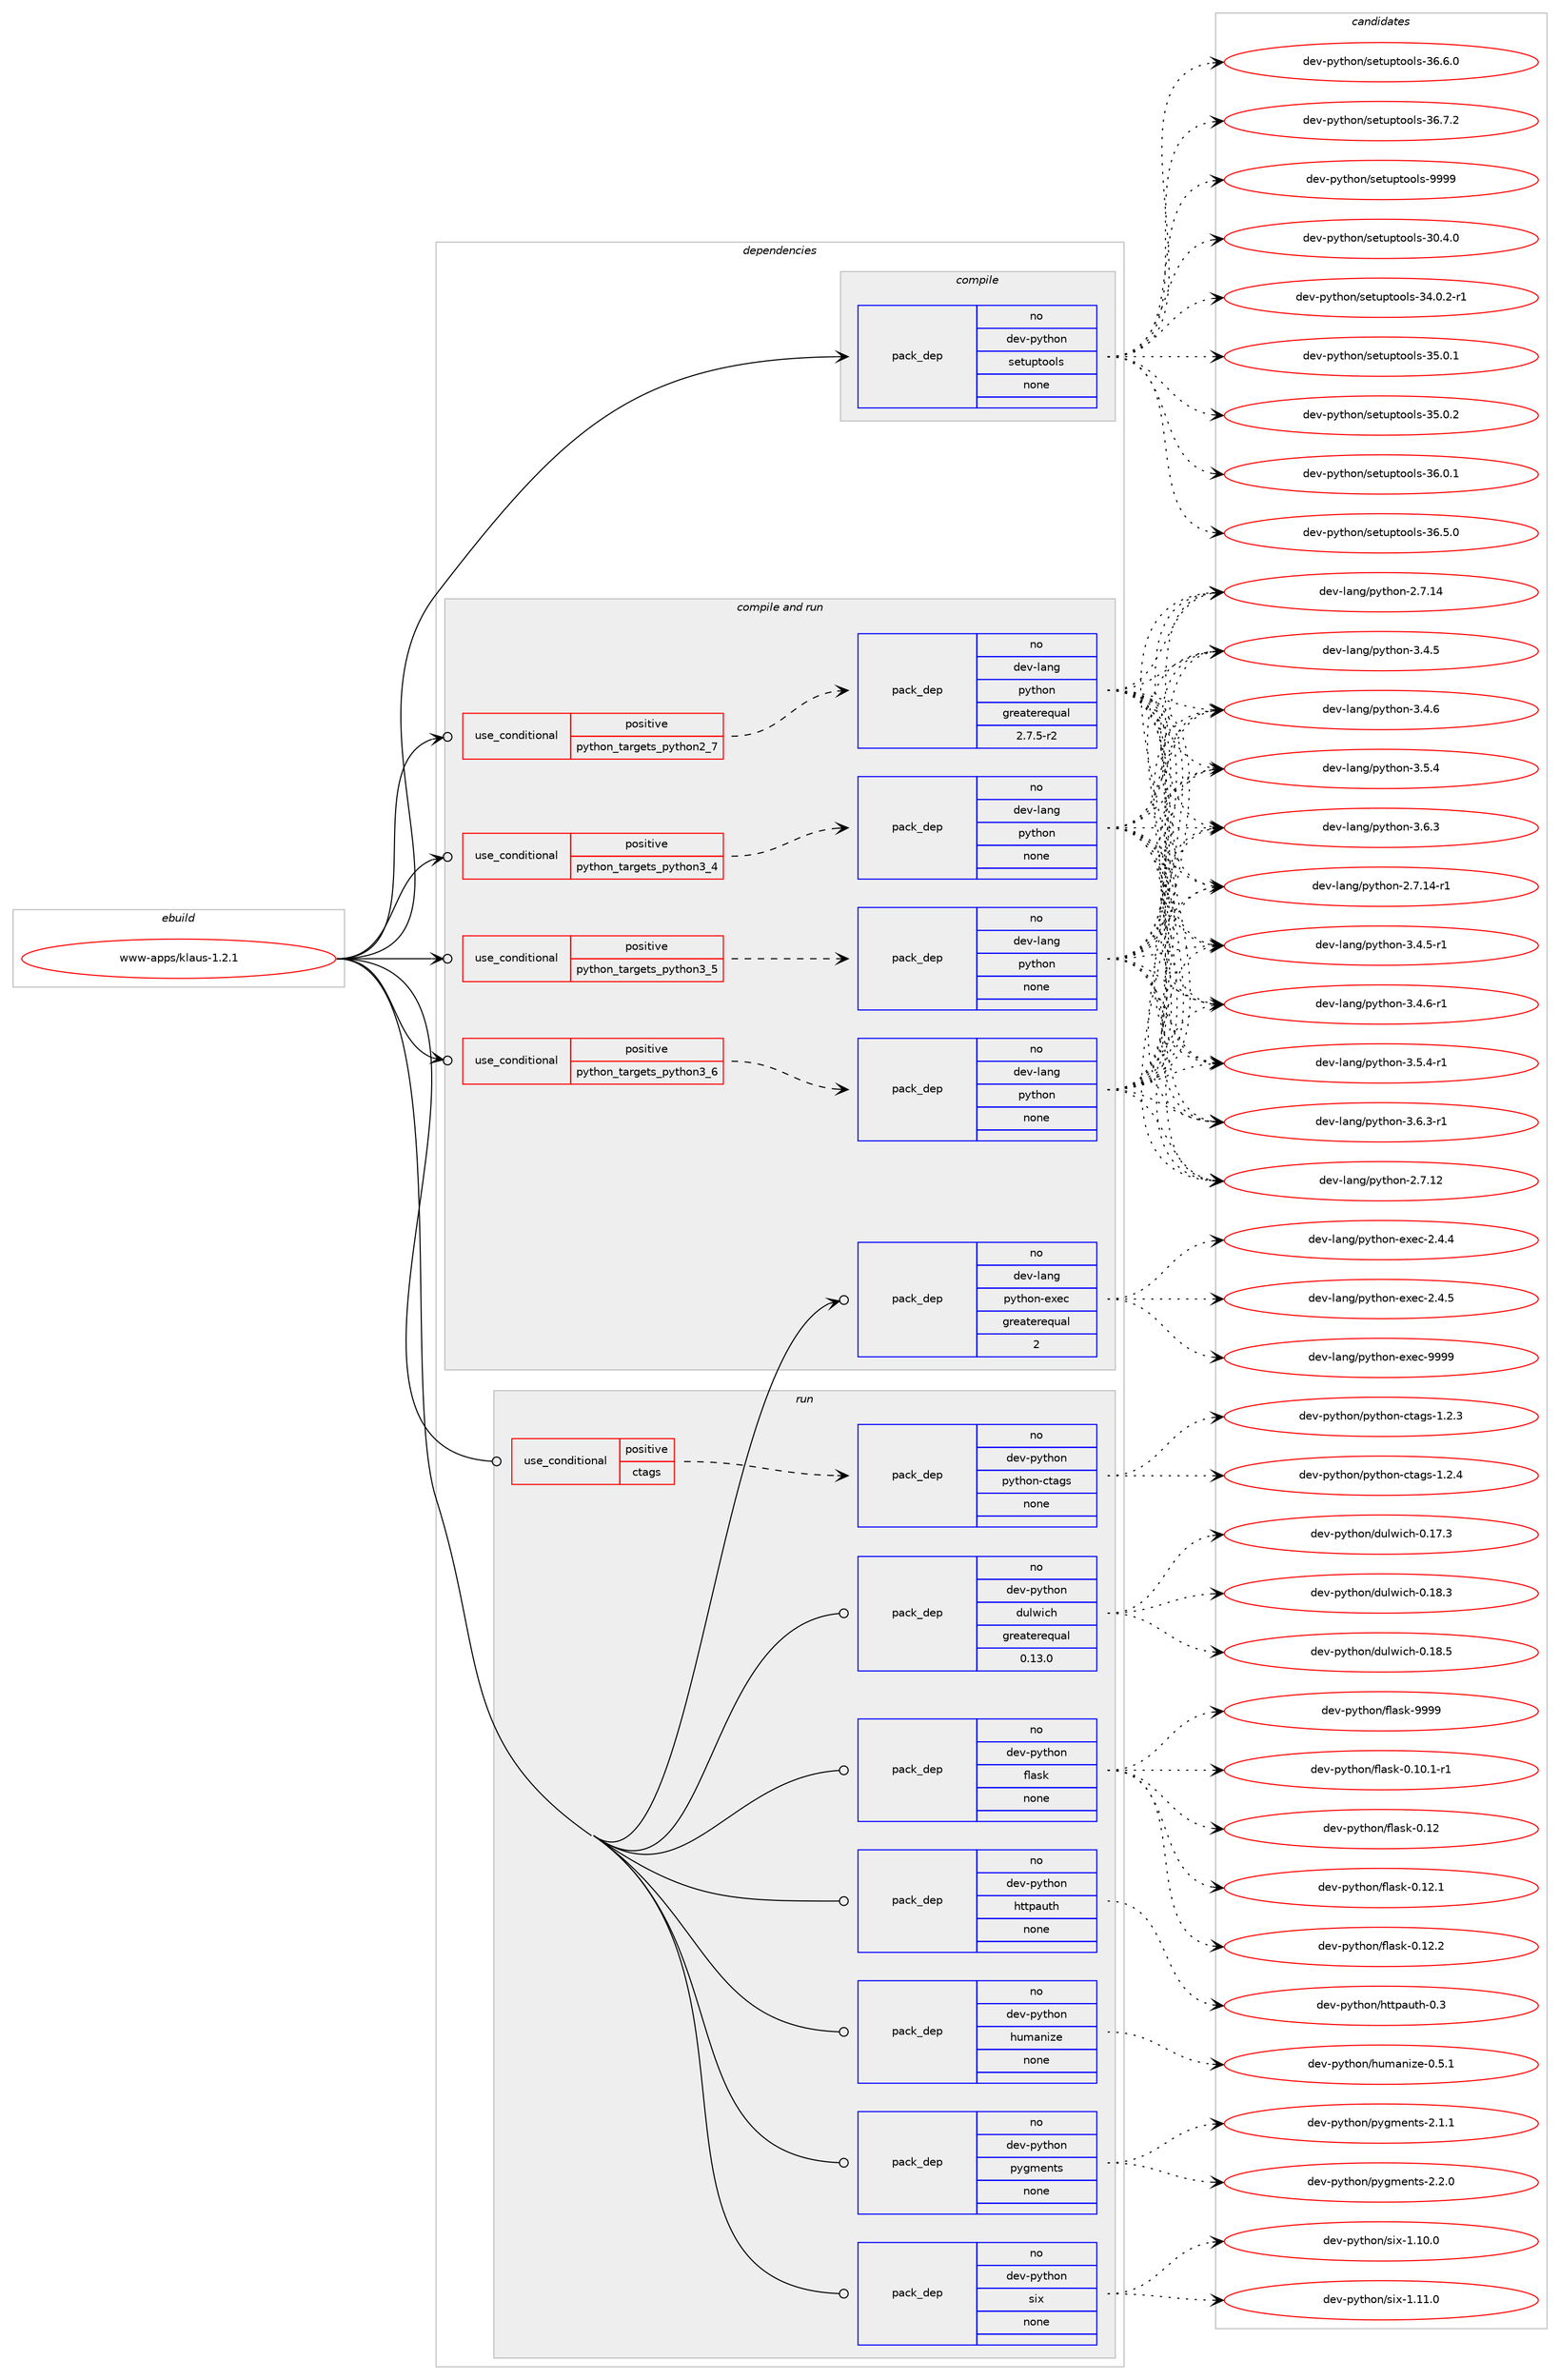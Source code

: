 digraph prolog {

# *************
# Graph options
# *************

newrank=true;
concentrate=true;
compound=true;
graph [rankdir=LR,fontname=Helvetica,fontsize=10,ranksep=1.5];#, ranksep=2.5, nodesep=0.2];
edge  [arrowhead=vee];
node  [fontname=Helvetica,fontsize=10];

# **********
# The ebuild
# **********

subgraph cluster_leftcol {
color=gray;
rank=same;
label=<<i>ebuild</i>>;
id [label="www-apps/klaus-1.2.1", color=red, width=4, href="../www-apps/klaus-1.2.1.svg"];
}

# ****************
# The dependencies
# ****************

subgraph cluster_midcol {
color=gray;
label=<<i>dependencies</i>>;
subgraph cluster_compile {
fillcolor="#eeeeee";
style=filled;
label=<<i>compile</i>>;
subgraph pack3859 {
dependency4234 [label=<<TABLE BORDER="0" CELLBORDER="1" CELLSPACING="0" CELLPADDING="4" WIDTH="220"><TR><TD ROWSPAN="6" CELLPADDING="30">pack_dep</TD></TR><TR><TD WIDTH="110">no</TD></TR><TR><TD>dev-python</TD></TR><TR><TD>setuptools</TD></TR><TR><TD>none</TD></TR><TR><TD></TD></TR></TABLE>>, shape=none, color=blue];
}
id:e -> dependency4234:w [weight=20,style="solid",arrowhead="vee"];
}
subgraph cluster_compileandrun {
fillcolor="#eeeeee";
style=filled;
label=<<i>compile and run</i>>;
subgraph cond327 {
dependency4235 [label=<<TABLE BORDER="0" CELLBORDER="1" CELLSPACING="0" CELLPADDING="4"><TR><TD ROWSPAN="3" CELLPADDING="10">use_conditional</TD></TR><TR><TD>positive</TD></TR><TR><TD>python_targets_python2_7</TD></TR></TABLE>>, shape=none, color=red];
subgraph pack3860 {
dependency4236 [label=<<TABLE BORDER="0" CELLBORDER="1" CELLSPACING="0" CELLPADDING="4" WIDTH="220"><TR><TD ROWSPAN="6" CELLPADDING="30">pack_dep</TD></TR><TR><TD WIDTH="110">no</TD></TR><TR><TD>dev-lang</TD></TR><TR><TD>python</TD></TR><TR><TD>greaterequal</TD></TR><TR><TD>2.7.5-r2</TD></TR></TABLE>>, shape=none, color=blue];
}
dependency4235:e -> dependency4236:w [weight=20,style="dashed",arrowhead="vee"];
}
id:e -> dependency4235:w [weight=20,style="solid",arrowhead="odotvee"];
subgraph cond328 {
dependency4237 [label=<<TABLE BORDER="0" CELLBORDER="1" CELLSPACING="0" CELLPADDING="4"><TR><TD ROWSPAN="3" CELLPADDING="10">use_conditional</TD></TR><TR><TD>positive</TD></TR><TR><TD>python_targets_python3_4</TD></TR></TABLE>>, shape=none, color=red];
subgraph pack3861 {
dependency4238 [label=<<TABLE BORDER="0" CELLBORDER="1" CELLSPACING="0" CELLPADDING="4" WIDTH="220"><TR><TD ROWSPAN="6" CELLPADDING="30">pack_dep</TD></TR><TR><TD WIDTH="110">no</TD></TR><TR><TD>dev-lang</TD></TR><TR><TD>python</TD></TR><TR><TD>none</TD></TR><TR><TD></TD></TR></TABLE>>, shape=none, color=blue];
}
dependency4237:e -> dependency4238:w [weight=20,style="dashed",arrowhead="vee"];
}
id:e -> dependency4237:w [weight=20,style="solid",arrowhead="odotvee"];
subgraph cond329 {
dependency4239 [label=<<TABLE BORDER="0" CELLBORDER="1" CELLSPACING="0" CELLPADDING="4"><TR><TD ROWSPAN="3" CELLPADDING="10">use_conditional</TD></TR><TR><TD>positive</TD></TR><TR><TD>python_targets_python3_5</TD></TR></TABLE>>, shape=none, color=red];
subgraph pack3862 {
dependency4240 [label=<<TABLE BORDER="0" CELLBORDER="1" CELLSPACING="0" CELLPADDING="4" WIDTH="220"><TR><TD ROWSPAN="6" CELLPADDING="30">pack_dep</TD></TR><TR><TD WIDTH="110">no</TD></TR><TR><TD>dev-lang</TD></TR><TR><TD>python</TD></TR><TR><TD>none</TD></TR><TR><TD></TD></TR></TABLE>>, shape=none, color=blue];
}
dependency4239:e -> dependency4240:w [weight=20,style="dashed",arrowhead="vee"];
}
id:e -> dependency4239:w [weight=20,style="solid",arrowhead="odotvee"];
subgraph cond330 {
dependency4241 [label=<<TABLE BORDER="0" CELLBORDER="1" CELLSPACING="0" CELLPADDING="4"><TR><TD ROWSPAN="3" CELLPADDING="10">use_conditional</TD></TR><TR><TD>positive</TD></TR><TR><TD>python_targets_python3_6</TD></TR></TABLE>>, shape=none, color=red];
subgraph pack3863 {
dependency4242 [label=<<TABLE BORDER="0" CELLBORDER="1" CELLSPACING="0" CELLPADDING="4" WIDTH="220"><TR><TD ROWSPAN="6" CELLPADDING="30">pack_dep</TD></TR><TR><TD WIDTH="110">no</TD></TR><TR><TD>dev-lang</TD></TR><TR><TD>python</TD></TR><TR><TD>none</TD></TR><TR><TD></TD></TR></TABLE>>, shape=none, color=blue];
}
dependency4241:e -> dependency4242:w [weight=20,style="dashed",arrowhead="vee"];
}
id:e -> dependency4241:w [weight=20,style="solid",arrowhead="odotvee"];
subgraph pack3864 {
dependency4243 [label=<<TABLE BORDER="0" CELLBORDER="1" CELLSPACING="0" CELLPADDING="4" WIDTH="220"><TR><TD ROWSPAN="6" CELLPADDING="30">pack_dep</TD></TR><TR><TD WIDTH="110">no</TD></TR><TR><TD>dev-lang</TD></TR><TR><TD>python-exec</TD></TR><TR><TD>greaterequal</TD></TR><TR><TD>2</TD></TR></TABLE>>, shape=none, color=blue];
}
id:e -> dependency4243:w [weight=20,style="solid",arrowhead="odotvee"];
}
subgraph cluster_run {
fillcolor="#eeeeee";
style=filled;
label=<<i>run</i>>;
subgraph cond331 {
dependency4244 [label=<<TABLE BORDER="0" CELLBORDER="1" CELLSPACING="0" CELLPADDING="4"><TR><TD ROWSPAN="3" CELLPADDING="10">use_conditional</TD></TR><TR><TD>positive</TD></TR><TR><TD>ctags</TD></TR></TABLE>>, shape=none, color=red];
subgraph pack3865 {
dependency4245 [label=<<TABLE BORDER="0" CELLBORDER="1" CELLSPACING="0" CELLPADDING="4" WIDTH="220"><TR><TD ROWSPAN="6" CELLPADDING="30">pack_dep</TD></TR><TR><TD WIDTH="110">no</TD></TR><TR><TD>dev-python</TD></TR><TR><TD>python-ctags</TD></TR><TR><TD>none</TD></TR><TR><TD></TD></TR></TABLE>>, shape=none, color=blue];
}
dependency4244:e -> dependency4245:w [weight=20,style="dashed",arrowhead="vee"];
}
id:e -> dependency4244:w [weight=20,style="solid",arrowhead="odot"];
subgraph pack3866 {
dependency4246 [label=<<TABLE BORDER="0" CELLBORDER="1" CELLSPACING="0" CELLPADDING="4" WIDTH="220"><TR><TD ROWSPAN="6" CELLPADDING="30">pack_dep</TD></TR><TR><TD WIDTH="110">no</TD></TR><TR><TD>dev-python</TD></TR><TR><TD>dulwich</TD></TR><TR><TD>greaterequal</TD></TR><TR><TD>0.13.0</TD></TR></TABLE>>, shape=none, color=blue];
}
id:e -> dependency4246:w [weight=20,style="solid",arrowhead="odot"];
subgraph pack3867 {
dependency4247 [label=<<TABLE BORDER="0" CELLBORDER="1" CELLSPACING="0" CELLPADDING="4" WIDTH="220"><TR><TD ROWSPAN="6" CELLPADDING="30">pack_dep</TD></TR><TR><TD WIDTH="110">no</TD></TR><TR><TD>dev-python</TD></TR><TR><TD>flask</TD></TR><TR><TD>none</TD></TR><TR><TD></TD></TR></TABLE>>, shape=none, color=blue];
}
id:e -> dependency4247:w [weight=20,style="solid",arrowhead="odot"];
subgraph pack3868 {
dependency4248 [label=<<TABLE BORDER="0" CELLBORDER="1" CELLSPACING="0" CELLPADDING="4" WIDTH="220"><TR><TD ROWSPAN="6" CELLPADDING="30">pack_dep</TD></TR><TR><TD WIDTH="110">no</TD></TR><TR><TD>dev-python</TD></TR><TR><TD>httpauth</TD></TR><TR><TD>none</TD></TR><TR><TD></TD></TR></TABLE>>, shape=none, color=blue];
}
id:e -> dependency4248:w [weight=20,style="solid",arrowhead="odot"];
subgraph pack3869 {
dependency4249 [label=<<TABLE BORDER="0" CELLBORDER="1" CELLSPACING="0" CELLPADDING="4" WIDTH="220"><TR><TD ROWSPAN="6" CELLPADDING="30">pack_dep</TD></TR><TR><TD WIDTH="110">no</TD></TR><TR><TD>dev-python</TD></TR><TR><TD>humanize</TD></TR><TR><TD>none</TD></TR><TR><TD></TD></TR></TABLE>>, shape=none, color=blue];
}
id:e -> dependency4249:w [weight=20,style="solid",arrowhead="odot"];
subgraph pack3870 {
dependency4250 [label=<<TABLE BORDER="0" CELLBORDER="1" CELLSPACING="0" CELLPADDING="4" WIDTH="220"><TR><TD ROWSPAN="6" CELLPADDING="30">pack_dep</TD></TR><TR><TD WIDTH="110">no</TD></TR><TR><TD>dev-python</TD></TR><TR><TD>pygments</TD></TR><TR><TD>none</TD></TR><TR><TD></TD></TR></TABLE>>, shape=none, color=blue];
}
id:e -> dependency4250:w [weight=20,style="solid",arrowhead="odot"];
subgraph pack3871 {
dependency4251 [label=<<TABLE BORDER="0" CELLBORDER="1" CELLSPACING="0" CELLPADDING="4" WIDTH="220"><TR><TD ROWSPAN="6" CELLPADDING="30">pack_dep</TD></TR><TR><TD WIDTH="110">no</TD></TR><TR><TD>dev-python</TD></TR><TR><TD>six</TD></TR><TR><TD>none</TD></TR><TR><TD></TD></TR></TABLE>>, shape=none, color=blue];
}
id:e -> dependency4251:w [weight=20,style="solid",arrowhead="odot"];
}
}

# **************
# The candidates
# **************

subgraph cluster_choices {
rank=same;
color=gray;
label=<<i>candidates</i>>;

subgraph choice3859 {
color=black;
nodesep=1;
choice100101118451121211161041111104711510111611711211611111110811545514846524648 [label="dev-python/setuptools-30.4.0", color=red, width=4,href="../dev-python/setuptools-30.4.0.svg"];
choice1001011184511212111610411111047115101116117112116111111108115455152464846504511449 [label="dev-python/setuptools-34.0.2-r1", color=red, width=4,href="../dev-python/setuptools-34.0.2-r1.svg"];
choice100101118451121211161041111104711510111611711211611111110811545515346484649 [label="dev-python/setuptools-35.0.1", color=red, width=4,href="../dev-python/setuptools-35.0.1.svg"];
choice100101118451121211161041111104711510111611711211611111110811545515346484650 [label="dev-python/setuptools-35.0.2", color=red, width=4,href="../dev-python/setuptools-35.0.2.svg"];
choice100101118451121211161041111104711510111611711211611111110811545515446484649 [label="dev-python/setuptools-36.0.1", color=red, width=4,href="../dev-python/setuptools-36.0.1.svg"];
choice100101118451121211161041111104711510111611711211611111110811545515446534648 [label="dev-python/setuptools-36.5.0", color=red, width=4,href="../dev-python/setuptools-36.5.0.svg"];
choice100101118451121211161041111104711510111611711211611111110811545515446544648 [label="dev-python/setuptools-36.6.0", color=red, width=4,href="../dev-python/setuptools-36.6.0.svg"];
choice100101118451121211161041111104711510111611711211611111110811545515446554650 [label="dev-python/setuptools-36.7.2", color=red, width=4,href="../dev-python/setuptools-36.7.2.svg"];
choice10010111845112121116104111110471151011161171121161111111081154557575757 [label="dev-python/setuptools-9999", color=red, width=4,href="../dev-python/setuptools-9999.svg"];
dependency4234:e -> choice100101118451121211161041111104711510111611711211611111110811545514846524648:w [style=dotted,weight="100"];
dependency4234:e -> choice1001011184511212111610411111047115101116117112116111111108115455152464846504511449:w [style=dotted,weight="100"];
dependency4234:e -> choice100101118451121211161041111104711510111611711211611111110811545515346484649:w [style=dotted,weight="100"];
dependency4234:e -> choice100101118451121211161041111104711510111611711211611111110811545515346484650:w [style=dotted,weight="100"];
dependency4234:e -> choice100101118451121211161041111104711510111611711211611111110811545515446484649:w [style=dotted,weight="100"];
dependency4234:e -> choice100101118451121211161041111104711510111611711211611111110811545515446534648:w [style=dotted,weight="100"];
dependency4234:e -> choice100101118451121211161041111104711510111611711211611111110811545515446544648:w [style=dotted,weight="100"];
dependency4234:e -> choice100101118451121211161041111104711510111611711211611111110811545515446554650:w [style=dotted,weight="100"];
dependency4234:e -> choice10010111845112121116104111110471151011161171121161111111081154557575757:w [style=dotted,weight="100"];
}
subgraph choice3860 {
color=black;
nodesep=1;
choice10010111845108971101034711212111610411111045504655464950 [label="dev-lang/python-2.7.12", color=red, width=4,href="../dev-lang/python-2.7.12.svg"];
choice10010111845108971101034711212111610411111045504655464952 [label="dev-lang/python-2.7.14", color=red, width=4,href="../dev-lang/python-2.7.14.svg"];
choice100101118451089711010347112121116104111110455146524653 [label="dev-lang/python-3.4.5", color=red, width=4,href="../dev-lang/python-3.4.5.svg"];
choice100101118451089711010347112121116104111110455146524654 [label="dev-lang/python-3.4.6", color=red, width=4,href="../dev-lang/python-3.4.6.svg"];
choice100101118451089711010347112121116104111110455146534652 [label="dev-lang/python-3.5.4", color=red, width=4,href="../dev-lang/python-3.5.4.svg"];
choice100101118451089711010347112121116104111110455146544651 [label="dev-lang/python-3.6.3", color=red, width=4,href="../dev-lang/python-3.6.3.svg"];
choice100101118451089711010347112121116104111110455046554649524511449 [label="dev-lang/python-2.7.14-r1", color=red, width=4,href="../dev-lang/python-2.7.14-r1.svg"];
choice1001011184510897110103471121211161041111104551465246534511449 [label="dev-lang/python-3.4.5-r1", color=red, width=4,href="../dev-lang/python-3.4.5-r1.svg"];
choice1001011184510897110103471121211161041111104551465246544511449 [label="dev-lang/python-3.4.6-r1", color=red, width=4,href="../dev-lang/python-3.4.6-r1.svg"];
choice1001011184510897110103471121211161041111104551465346524511449 [label="dev-lang/python-3.5.4-r1", color=red, width=4,href="../dev-lang/python-3.5.4-r1.svg"];
choice1001011184510897110103471121211161041111104551465446514511449 [label="dev-lang/python-3.6.3-r1", color=red, width=4,href="../dev-lang/python-3.6.3-r1.svg"];
dependency4236:e -> choice10010111845108971101034711212111610411111045504655464950:w [style=dotted,weight="100"];
dependency4236:e -> choice10010111845108971101034711212111610411111045504655464952:w [style=dotted,weight="100"];
dependency4236:e -> choice100101118451089711010347112121116104111110455146524653:w [style=dotted,weight="100"];
dependency4236:e -> choice100101118451089711010347112121116104111110455146524654:w [style=dotted,weight="100"];
dependency4236:e -> choice100101118451089711010347112121116104111110455146534652:w [style=dotted,weight="100"];
dependency4236:e -> choice100101118451089711010347112121116104111110455146544651:w [style=dotted,weight="100"];
dependency4236:e -> choice100101118451089711010347112121116104111110455046554649524511449:w [style=dotted,weight="100"];
dependency4236:e -> choice1001011184510897110103471121211161041111104551465246534511449:w [style=dotted,weight="100"];
dependency4236:e -> choice1001011184510897110103471121211161041111104551465246544511449:w [style=dotted,weight="100"];
dependency4236:e -> choice1001011184510897110103471121211161041111104551465346524511449:w [style=dotted,weight="100"];
dependency4236:e -> choice1001011184510897110103471121211161041111104551465446514511449:w [style=dotted,weight="100"];
}
subgraph choice3861 {
color=black;
nodesep=1;
choice10010111845108971101034711212111610411111045504655464950 [label="dev-lang/python-2.7.12", color=red, width=4,href="../dev-lang/python-2.7.12.svg"];
choice10010111845108971101034711212111610411111045504655464952 [label="dev-lang/python-2.7.14", color=red, width=4,href="../dev-lang/python-2.7.14.svg"];
choice100101118451089711010347112121116104111110455146524653 [label="dev-lang/python-3.4.5", color=red, width=4,href="../dev-lang/python-3.4.5.svg"];
choice100101118451089711010347112121116104111110455146524654 [label="dev-lang/python-3.4.6", color=red, width=4,href="../dev-lang/python-3.4.6.svg"];
choice100101118451089711010347112121116104111110455146534652 [label="dev-lang/python-3.5.4", color=red, width=4,href="../dev-lang/python-3.5.4.svg"];
choice100101118451089711010347112121116104111110455146544651 [label="dev-lang/python-3.6.3", color=red, width=4,href="../dev-lang/python-3.6.3.svg"];
choice100101118451089711010347112121116104111110455046554649524511449 [label="dev-lang/python-2.7.14-r1", color=red, width=4,href="../dev-lang/python-2.7.14-r1.svg"];
choice1001011184510897110103471121211161041111104551465246534511449 [label="dev-lang/python-3.4.5-r1", color=red, width=4,href="../dev-lang/python-3.4.5-r1.svg"];
choice1001011184510897110103471121211161041111104551465246544511449 [label="dev-lang/python-3.4.6-r1", color=red, width=4,href="../dev-lang/python-3.4.6-r1.svg"];
choice1001011184510897110103471121211161041111104551465346524511449 [label="dev-lang/python-3.5.4-r1", color=red, width=4,href="../dev-lang/python-3.5.4-r1.svg"];
choice1001011184510897110103471121211161041111104551465446514511449 [label="dev-lang/python-3.6.3-r1", color=red, width=4,href="../dev-lang/python-3.6.3-r1.svg"];
dependency4238:e -> choice10010111845108971101034711212111610411111045504655464950:w [style=dotted,weight="100"];
dependency4238:e -> choice10010111845108971101034711212111610411111045504655464952:w [style=dotted,weight="100"];
dependency4238:e -> choice100101118451089711010347112121116104111110455146524653:w [style=dotted,weight="100"];
dependency4238:e -> choice100101118451089711010347112121116104111110455146524654:w [style=dotted,weight="100"];
dependency4238:e -> choice100101118451089711010347112121116104111110455146534652:w [style=dotted,weight="100"];
dependency4238:e -> choice100101118451089711010347112121116104111110455146544651:w [style=dotted,weight="100"];
dependency4238:e -> choice100101118451089711010347112121116104111110455046554649524511449:w [style=dotted,weight="100"];
dependency4238:e -> choice1001011184510897110103471121211161041111104551465246534511449:w [style=dotted,weight="100"];
dependency4238:e -> choice1001011184510897110103471121211161041111104551465246544511449:w [style=dotted,weight="100"];
dependency4238:e -> choice1001011184510897110103471121211161041111104551465346524511449:w [style=dotted,weight="100"];
dependency4238:e -> choice1001011184510897110103471121211161041111104551465446514511449:w [style=dotted,weight="100"];
}
subgraph choice3862 {
color=black;
nodesep=1;
choice10010111845108971101034711212111610411111045504655464950 [label="dev-lang/python-2.7.12", color=red, width=4,href="../dev-lang/python-2.7.12.svg"];
choice10010111845108971101034711212111610411111045504655464952 [label="dev-lang/python-2.7.14", color=red, width=4,href="../dev-lang/python-2.7.14.svg"];
choice100101118451089711010347112121116104111110455146524653 [label="dev-lang/python-3.4.5", color=red, width=4,href="../dev-lang/python-3.4.5.svg"];
choice100101118451089711010347112121116104111110455146524654 [label="dev-lang/python-3.4.6", color=red, width=4,href="../dev-lang/python-3.4.6.svg"];
choice100101118451089711010347112121116104111110455146534652 [label="dev-lang/python-3.5.4", color=red, width=4,href="../dev-lang/python-3.5.4.svg"];
choice100101118451089711010347112121116104111110455146544651 [label="dev-lang/python-3.6.3", color=red, width=4,href="../dev-lang/python-3.6.3.svg"];
choice100101118451089711010347112121116104111110455046554649524511449 [label="dev-lang/python-2.7.14-r1", color=red, width=4,href="../dev-lang/python-2.7.14-r1.svg"];
choice1001011184510897110103471121211161041111104551465246534511449 [label="dev-lang/python-3.4.5-r1", color=red, width=4,href="../dev-lang/python-3.4.5-r1.svg"];
choice1001011184510897110103471121211161041111104551465246544511449 [label="dev-lang/python-3.4.6-r1", color=red, width=4,href="../dev-lang/python-3.4.6-r1.svg"];
choice1001011184510897110103471121211161041111104551465346524511449 [label="dev-lang/python-3.5.4-r1", color=red, width=4,href="../dev-lang/python-3.5.4-r1.svg"];
choice1001011184510897110103471121211161041111104551465446514511449 [label="dev-lang/python-3.6.3-r1", color=red, width=4,href="../dev-lang/python-3.6.3-r1.svg"];
dependency4240:e -> choice10010111845108971101034711212111610411111045504655464950:w [style=dotted,weight="100"];
dependency4240:e -> choice10010111845108971101034711212111610411111045504655464952:w [style=dotted,weight="100"];
dependency4240:e -> choice100101118451089711010347112121116104111110455146524653:w [style=dotted,weight="100"];
dependency4240:e -> choice100101118451089711010347112121116104111110455146524654:w [style=dotted,weight="100"];
dependency4240:e -> choice100101118451089711010347112121116104111110455146534652:w [style=dotted,weight="100"];
dependency4240:e -> choice100101118451089711010347112121116104111110455146544651:w [style=dotted,weight="100"];
dependency4240:e -> choice100101118451089711010347112121116104111110455046554649524511449:w [style=dotted,weight="100"];
dependency4240:e -> choice1001011184510897110103471121211161041111104551465246534511449:w [style=dotted,weight="100"];
dependency4240:e -> choice1001011184510897110103471121211161041111104551465246544511449:w [style=dotted,weight="100"];
dependency4240:e -> choice1001011184510897110103471121211161041111104551465346524511449:w [style=dotted,weight="100"];
dependency4240:e -> choice1001011184510897110103471121211161041111104551465446514511449:w [style=dotted,weight="100"];
}
subgraph choice3863 {
color=black;
nodesep=1;
choice10010111845108971101034711212111610411111045504655464950 [label="dev-lang/python-2.7.12", color=red, width=4,href="../dev-lang/python-2.7.12.svg"];
choice10010111845108971101034711212111610411111045504655464952 [label="dev-lang/python-2.7.14", color=red, width=4,href="../dev-lang/python-2.7.14.svg"];
choice100101118451089711010347112121116104111110455146524653 [label="dev-lang/python-3.4.5", color=red, width=4,href="../dev-lang/python-3.4.5.svg"];
choice100101118451089711010347112121116104111110455146524654 [label="dev-lang/python-3.4.6", color=red, width=4,href="../dev-lang/python-3.4.6.svg"];
choice100101118451089711010347112121116104111110455146534652 [label="dev-lang/python-3.5.4", color=red, width=4,href="../dev-lang/python-3.5.4.svg"];
choice100101118451089711010347112121116104111110455146544651 [label="dev-lang/python-3.6.3", color=red, width=4,href="../dev-lang/python-3.6.3.svg"];
choice100101118451089711010347112121116104111110455046554649524511449 [label="dev-lang/python-2.7.14-r1", color=red, width=4,href="../dev-lang/python-2.7.14-r1.svg"];
choice1001011184510897110103471121211161041111104551465246534511449 [label="dev-lang/python-3.4.5-r1", color=red, width=4,href="../dev-lang/python-3.4.5-r1.svg"];
choice1001011184510897110103471121211161041111104551465246544511449 [label="dev-lang/python-3.4.6-r1", color=red, width=4,href="../dev-lang/python-3.4.6-r1.svg"];
choice1001011184510897110103471121211161041111104551465346524511449 [label="dev-lang/python-3.5.4-r1", color=red, width=4,href="../dev-lang/python-3.5.4-r1.svg"];
choice1001011184510897110103471121211161041111104551465446514511449 [label="dev-lang/python-3.6.3-r1", color=red, width=4,href="../dev-lang/python-3.6.3-r1.svg"];
dependency4242:e -> choice10010111845108971101034711212111610411111045504655464950:w [style=dotted,weight="100"];
dependency4242:e -> choice10010111845108971101034711212111610411111045504655464952:w [style=dotted,weight="100"];
dependency4242:e -> choice100101118451089711010347112121116104111110455146524653:w [style=dotted,weight="100"];
dependency4242:e -> choice100101118451089711010347112121116104111110455146524654:w [style=dotted,weight="100"];
dependency4242:e -> choice100101118451089711010347112121116104111110455146534652:w [style=dotted,weight="100"];
dependency4242:e -> choice100101118451089711010347112121116104111110455146544651:w [style=dotted,weight="100"];
dependency4242:e -> choice100101118451089711010347112121116104111110455046554649524511449:w [style=dotted,weight="100"];
dependency4242:e -> choice1001011184510897110103471121211161041111104551465246534511449:w [style=dotted,weight="100"];
dependency4242:e -> choice1001011184510897110103471121211161041111104551465246544511449:w [style=dotted,weight="100"];
dependency4242:e -> choice1001011184510897110103471121211161041111104551465346524511449:w [style=dotted,weight="100"];
dependency4242:e -> choice1001011184510897110103471121211161041111104551465446514511449:w [style=dotted,weight="100"];
}
subgraph choice3864 {
color=black;
nodesep=1;
choice1001011184510897110103471121211161041111104510112010199455046524652 [label="dev-lang/python-exec-2.4.4", color=red, width=4,href="../dev-lang/python-exec-2.4.4.svg"];
choice1001011184510897110103471121211161041111104510112010199455046524653 [label="dev-lang/python-exec-2.4.5", color=red, width=4,href="../dev-lang/python-exec-2.4.5.svg"];
choice10010111845108971101034711212111610411111045101120101994557575757 [label="dev-lang/python-exec-9999", color=red, width=4,href="../dev-lang/python-exec-9999.svg"];
dependency4243:e -> choice1001011184510897110103471121211161041111104510112010199455046524652:w [style=dotted,weight="100"];
dependency4243:e -> choice1001011184510897110103471121211161041111104510112010199455046524653:w [style=dotted,weight="100"];
dependency4243:e -> choice10010111845108971101034711212111610411111045101120101994557575757:w [style=dotted,weight="100"];
}
subgraph choice3865 {
color=black;
nodesep=1;
choice1001011184511212111610411111047112121116104111110459911697103115454946504651 [label="dev-python/python-ctags-1.2.3", color=red, width=4,href="../dev-python/python-ctags-1.2.3.svg"];
choice1001011184511212111610411111047112121116104111110459911697103115454946504652 [label="dev-python/python-ctags-1.2.4", color=red, width=4,href="../dev-python/python-ctags-1.2.4.svg"];
dependency4245:e -> choice1001011184511212111610411111047112121116104111110459911697103115454946504651:w [style=dotted,weight="100"];
dependency4245:e -> choice1001011184511212111610411111047112121116104111110459911697103115454946504652:w [style=dotted,weight="100"];
}
subgraph choice3866 {
color=black;
nodesep=1;
choice10010111845112121116104111110471001171081191059910445484649554651 [label="dev-python/dulwich-0.17.3", color=red, width=4,href="../dev-python/dulwich-0.17.3.svg"];
choice10010111845112121116104111110471001171081191059910445484649564651 [label="dev-python/dulwich-0.18.3", color=red, width=4,href="../dev-python/dulwich-0.18.3.svg"];
choice10010111845112121116104111110471001171081191059910445484649564653 [label="dev-python/dulwich-0.18.5", color=red, width=4,href="../dev-python/dulwich-0.18.5.svg"];
dependency4246:e -> choice10010111845112121116104111110471001171081191059910445484649554651:w [style=dotted,weight="100"];
dependency4246:e -> choice10010111845112121116104111110471001171081191059910445484649564651:w [style=dotted,weight="100"];
dependency4246:e -> choice10010111845112121116104111110471001171081191059910445484649564653:w [style=dotted,weight="100"];
}
subgraph choice3867 {
color=black;
nodesep=1;
choice100101118451121211161041111104710210897115107454846494846494511449 [label="dev-python/flask-0.10.1-r1", color=red, width=4,href="../dev-python/flask-0.10.1-r1.svg"];
choice1001011184511212111610411111047102108971151074548464950 [label="dev-python/flask-0.12", color=red, width=4,href="../dev-python/flask-0.12.svg"];
choice10010111845112121116104111110471021089711510745484649504649 [label="dev-python/flask-0.12.1", color=red, width=4,href="../dev-python/flask-0.12.1.svg"];
choice10010111845112121116104111110471021089711510745484649504650 [label="dev-python/flask-0.12.2", color=red, width=4,href="../dev-python/flask-0.12.2.svg"];
choice1001011184511212111610411111047102108971151074557575757 [label="dev-python/flask-9999", color=red, width=4,href="../dev-python/flask-9999.svg"];
dependency4247:e -> choice100101118451121211161041111104710210897115107454846494846494511449:w [style=dotted,weight="100"];
dependency4247:e -> choice1001011184511212111610411111047102108971151074548464950:w [style=dotted,weight="100"];
dependency4247:e -> choice10010111845112121116104111110471021089711510745484649504649:w [style=dotted,weight="100"];
dependency4247:e -> choice10010111845112121116104111110471021089711510745484649504650:w [style=dotted,weight="100"];
dependency4247:e -> choice1001011184511212111610411111047102108971151074557575757:w [style=dotted,weight="100"];
}
subgraph choice3868 {
color=black;
nodesep=1;
choice10010111845112121116104111110471041161161129711711610445484651 [label="dev-python/httpauth-0.3", color=red, width=4,href="../dev-python/httpauth-0.3.svg"];
dependency4248:e -> choice10010111845112121116104111110471041161161129711711610445484651:w [style=dotted,weight="100"];
}
subgraph choice3869 {
color=black;
nodesep=1;
choice100101118451121211161041111104710411710997110105122101454846534649 [label="dev-python/humanize-0.5.1", color=red, width=4,href="../dev-python/humanize-0.5.1.svg"];
dependency4249:e -> choice100101118451121211161041111104710411710997110105122101454846534649:w [style=dotted,weight="100"];
}
subgraph choice3870 {
color=black;
nodesep=1;
choice1001011184511212111610411111047112121103109101110116115455046494649 [label="dev-python/pygments-2.1.1", color=red, width=4,href="../dev-python/pygments-2.1.1.svg"];
choice1001011184511212111610411111047112121103109101110116115455046504648 [label="dev-python/pygments-2.2.0", color=red, width=4,href="../dev-python/pygments-2.2.0.svg"];
dependency4250:e -> choice1001011184511212111610411111047112121103109101110116115455046494649:w [style=dotted,weight="100"];
dependency4250:e -> choice1001011184511212111610411111047112121103109101110116115455046504648:w [style=dotted,weight="100"];
}
subgraph choice3871 {
color=black;
nodesep=1;
choice100101118451121211161041111104711510512045494649484648 [label="dev-python/six-1.10.0", color=red, width=4,href="../dev-python/six-1.10.0.svg"];
choice100101118451121211161041111104711510512045494649494648 [label="dev-python/six-1.11.0", color=red, width=4,href="../dev-python/six-1.11.0.svg"];
dependency4251:e -> choice100101118451121211161041111104711510512045494649484648:w [style=dotted,weight="100"];
dependency4251:e -> choice100101118451121211161041111104711510512045494649494648:w [style=dotted,weight="100"];
}
}

}
